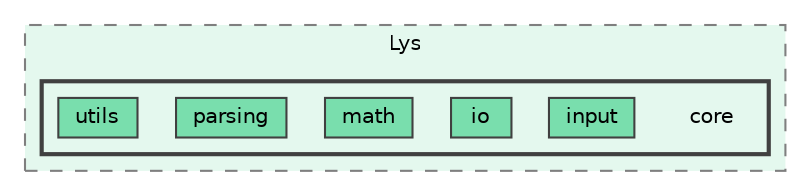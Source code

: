 digraph "Lys/src/Lys/core"
{
 // LATEX_PDF_SIZE
  bgcolor="transparent";
  edge [fontname=Helvetica,fontsize=10,labelfontname=Helvetica,labelfontsize=10];
  node [fontname=Helvetica,fontsize=10,shape=box,height=0.2,width=0.4];
  compound=true
  subgraph clusterdir_fd00c13d999e0e115c2b1b8d68dc9a29 {
    graph [ bgcolor="#e4f8ee", pencolor="grey50", label="Lys", fontname=Helvetica,fontsize=10 style="filled,dashed", URL="dir_fd00c13d999e0e115c2b1b8d68dc9a29.html",tooltip=""]
  subgraph clusterdir_255dd73c5e627e1fd2080898e0342d0d {
    graph [ bgcolor="#e4f8ee", pencolor="grey25", label="", fontname=Helvetica,fontsize=10 style="filled,bold", URL="dir_255dd73c5e627e1fd2080898e0342d0d.html",tooltip=""]
    dir_255dd73c5e627e1fd2080898e0342d0d [shape=plaintext, label="core"];
  dir_bb5127eabcd87cb6e2ddefe394f5f61d [label="input", fillcolor="#79dead", color="grey25", style="filled", URL="dir_bb5127eabcd87cb6e2ddefe394f5f61d.html",tooltip=""];
  dir_c5aa5170506f016e7a16f36e4c5ad191 [label="io", fillcolor="#79dead", color="grey25", style="filled", URL="dir_c5aa5170506f016e7a16f36e4c5ad191.html",tooltip=""];
  dir_053f3858eac65fdfcf4e4b74fea589fa [label="math", fillcolor="#79dead", color="grey25", style="filled", URL="dir_053f3858eac65fdfcf4e4b74fea589fa.html",tooltip=""];
  dir_d506f2a7c3a975d335ae1852599fda99 [label="parsing", fillcolor="#79dead", color="grey25", style="filled", URL="dir_d506f2a7c3a975d335ae1852599fda99.html",tooltip=""];
  dir_4b031e15cc50f55d8224694c93601d46 [label="utils", fillcolor="#79dead", color="grey25", style="filled", URL="dir_4b031e15cc50f55d8224694c93601d46.html",tooltip=""];
  }
  }
}
